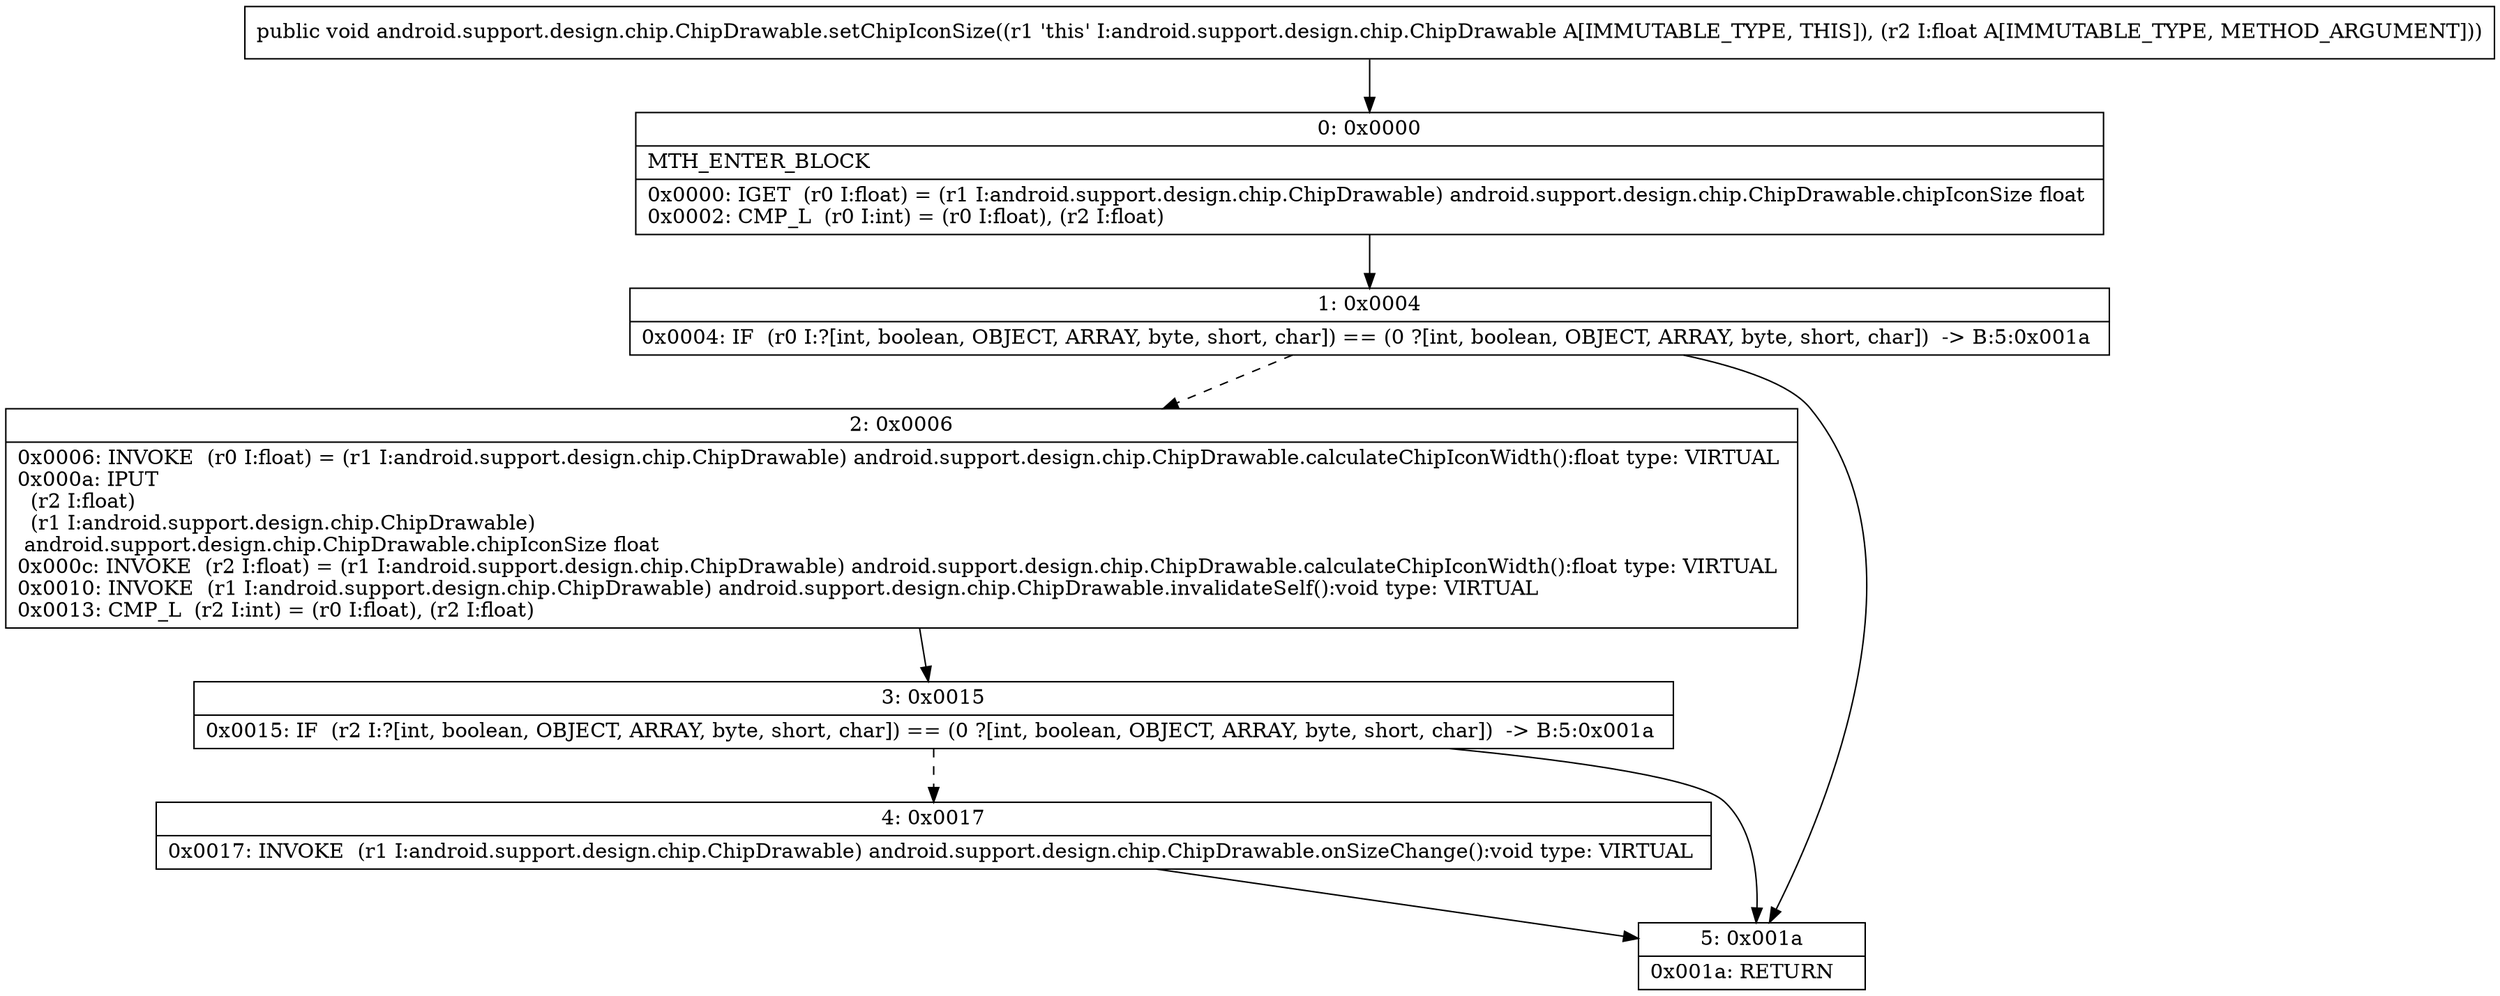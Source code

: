 digraph "CFG forandroid.support.design.chip.ChipDrawable.setChipIconSize(F)V" {
Node_0 [shape=record,label="{0\:\ 0x0000|MTH_ENTER_BLOCK\l|0x0000: IGET  (r0 I:float) = (r1 I:android.support.design.chip.ChipDrawable) android.support.design.chip.ChipDrawable.chipIconSize float \l0x0002: CMP_L  (r0 I:int) = (r0 I:float), (r2 I:float) \l}"];
Node_1 [shape=record,label="{1\:\ 0x0004|0x0004: IF  (r0 I:?[int, boolean, OBJECT, ARRAY, byte, short, char]) == (0 ?[int, boolean, OBJECT, ARRAY, byte, short, char])  \-\> B:5:0x001a \l}"];
Node_2 [shape=record,label="{2\:\ 0x0006|0x0006: INVOKE  (r0 I:float) = (r1 I:android.support.design.chip.ChipDrawable) android.support.design.chip.ChipDrawable.calculateChipIconWidth():float type: VIRTUAL \l0x000a: IPUT  \l  (r2 I:float)\l  (r1 I:android.support.design.chip.ChipDrawable)\l android.support.design.chip.ChipDrawable.chipIconSize float \l0x000c: INVOKE  (r2 I:float) = (r1 I:android.support.design.chip.ChipDrawable) android.support.design.chip.ChipDrawable.calculateChipIconWidth():float type: VIRTUAL \l0x0010: INVOKE  (r1 I:android.support.design.chip.ChipDrawable) android.support.design.chip.ChipDrawable.invalidateSelf():void type: VIRTUAL \l0x0013: CMP_L  (r2 I:int) = (r0 I:float), (r2 I:float) \l}"];
Node_3 [shape=record,label="{3\:\ 0x0015|0x0015: IF  (r2 I:?[int, boolean, OBJECT, ARRAY, byte, short, char]) == (0 ?[int, boolean, OBJECT, ARRAY, byte, short, char])  \-\> B:5:0x001a \l}"];
Node_4 [shape=record,label="{4\:\ 0x0017|0x0017: INVOKE  (r1 I:android.support.design.chip.ChipDrawable) android.support.design.chip.ChipDrawable.onSizeChange():void type: VIRTUAL \l}"];
Node_5 [shape=record,label="{5\:\ 0x001a|0x001a: RETURN   \l}"];
MethodNode[shape=record,label="{public void android.support.design.chip.ChipDrawable.setChipIconSize((r1 'this' I:android.support.design.chip.ChipDrawable A[IMMUTABLE_TYPE, THIS]), (r2 I:float A[IMMUTABLE_TYPE, METHOD_ARGUMENT])) }"];
MethodNode -> Node_0;
Node_0 -> Node_1;
Node_1 -> Node_2[style=dashed];
Node_1 -> Node_5;
Node_2 -> Node_3;
Node_3 -> Node_4[style=dashed];
Node_3 -> Node_5;
Node_4 -> Node_5;
}


